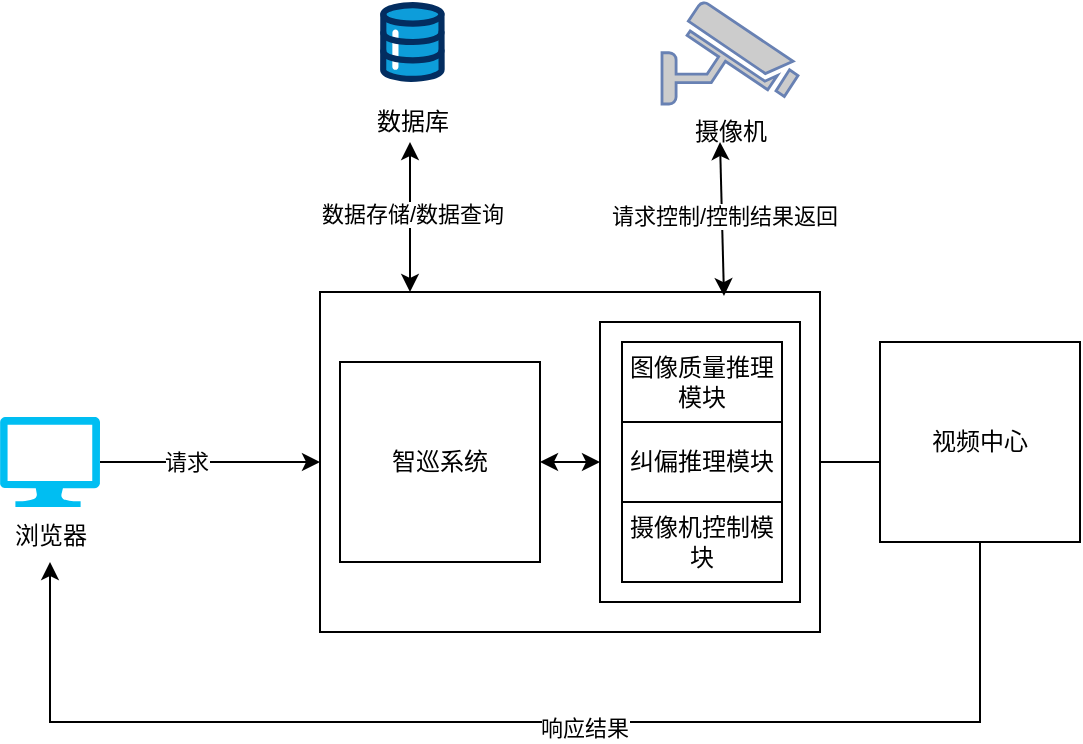 <mxfile version="24.4.3" type="github">
  <diagram name="第 1 页" id="RA2dW2QIf4sX7xkVH5Dw">
    <mxGraphModel dx="1194" dy="731" grid="1" gridSize="10" guides="1" tooltips="1" connect="1" arrows="1" fold="1" page="1" pageScale="1" pageWidth="827" pageHeight="1169" math="0" shadow="0">
      <root>
        <mxCell id="0" />
        <mxCell id="1" parent="0" />
        <mxCell id="c4xiFc3Pp5Zp70a9VGpr-2" value="" style="rounded=0;whiteSpace=wrap;html=1;align=left;verticalAlign=bottom;" vertex="1" parent="1">
          <mxGeometry x="230" y="265" width="250" height="170" as="geometry" />
        </mxCell>
        <mxCell id="c4xiFc3Pp5Zp70a9VGpr-37" value="" style="rounded=0;whiteSpace=wrap;html=1;" vertex="1" parent="1">
          <mxGeometry x="370" y="280" width="100" height="140" as="geometry" />
        </mxCell>
        <mxCell id="c4xiFc3Pp5Zp70a9VGpr-5" value="图像质量推理模块" style="rounded=0;whiteSpace=wrap;html=1;" vertex="1" parent="1">
          <mxGeometry x="381" y="290" width="80" height="40" as="geometry" />
        </mxCell>
        <mxCell id="c4xiFc3Pp5Zp70a9VGpr-7" value="" style="endArrow=classic;html=1;rounded=0;exitX=1;exitY=0.5;exitDx=0;exitDy=0;entryX=0;entryY=0.5;entryDx=0;entryDy=0;exitPerimeter=0;" edge="1" parent="1" source="c4xiFc3Pp5Zp70a9VGpr-30" target="c4xiFc3Pp5Zp70a9VGpr-2">
          <mxGeometry width="50" height="50" relative="1" as="geometry">
            <mxPoint x="160" y="350" as="sourcePoint" />
            <mxPoint x="440" y="380" as="targetPoint" />
          </mxGeometry>
        </mxCell>
        <mxCell id="c4xiFc3Pp5Zp70a9VGpr-8" value="请求" style="edgeLabel;html=1;align=center;verticalAlign=middle;resizable=0;points=[];" vertex="1" connectable="0" parent="c4xiFc3Pp5Zp70a9VGpr-7">
          <mxGeometry x="-0.343" relative="1" as="geometry">
            <mxPoint x="7" as="offset" />
          </mxGeometry>
        </mxCell>
        <mxCell id="c4xiFc3Pp5Zp70a9VGpr-11" value="" style="endArrow=classic;html=1;rounded=0;exitX=1;exitY=0.5;exitDx=0;exitDy=0;" edge="1" parent="1" source="c4xiFc3Pp5Zp70a9VGpr-2">
          <mxGeometry width="50" height="50" relative="1" as="geometry">
            <mxPoint x="390" y="430" as="sourcePoint" />
            <mxPoint x="95" y="400" as="targetPoint" />
            <Array as="points">
              <mxPoint x="560" y="350" />
              <mxPoint x="560" y="480" />
              <mxPoint x="95" y="480" />
            </Array>
          </mxGeometry>
        </mxCell>
        <mxCell id="c4xiFc3Pp5Zp70a9VGpr-14" value="响应结果" style="edgeLabel;html=1;align=center;verticalAlign=middle;resizable=0;points=[];" vertex="1" connectable="0" parent="c4xiFc3Pp5Zp70a9VGpr-11">
          <mxGeometry x="0.081" y="3" relative="1" as="geometry">
            <mxPoint as="offset" />
          </mxGeometry>
        </mxCell>
        <mxCell id="c4xiFc3Pp5Zp70a9VGpr-18" value="" style="endArrow=classic;startArrow=classic;html=1;rounded=0;entryX=0.5;entryY=1;entryDx=0;entryDy=0;exitX=0.5;exitY=0;exitDx=0;exitDy=0;" edge="1" parent="1">
          <mxGeometry width="50" height="50" relative="1" as="geometry">
            <mxPoint x="275" y="265" as="sourcePoint" />
            <mxPoint x="275" y="190" as="targetPoint" />
          </mxGeometry>
        </mxCell>
        <mxCell id="c4xiFc3Pp5Zp70a9VGpr-20" value="数据存储/数据查询" style="edgeLabel;html=1;align=center;verticalAlign=middle;resizable=0;points=[];" vertex="1" connectable="0" parent="c4xiFc3Pp5Zp70a9VGpr-18">
          <mxGeometry x="0.04" y="-1" relative="1" as="geometry">
            <mxPoint as="offset" />
          </mxGeometry>
        </mxCell>
        <mxCell id="c4xiFc3Pp5Zp70a9VGpr-24" value="" style="endArrow=classic;startArrow=classic;html=1;rounded=0;entryX=0.5;entryY=1;entryDx=0;entryDy=0;exitX=0.808;exitY=0.012;exitDx=0;exitDy=0;exitPerimeter=0;" edge="1" parent="1" source="c4xiFc3Pp5Zp70a9VGpr-2">
          <mxGeometry width="50" height="50" relative="1" as="geometry">
            <mxPoint x="430" y="260" as="sourcePoint" />
            <mxPoint x="430" y="190" as="targetPoint" />
          </mxGeometry>
        </mxCell>
        <mxCell id="c4xiFc3Pp5Zp70a9VGpr-28" value="请求控制/控制结果返回" style="edgeLabel;html=1;align=center;verticalAlign=middle;resizable=0;points=[];" vertex="1" connectable="0" parent="c4xiFc3Pp5Zp70a9VGpr-24">
          <mxGeometry x="0.039" y="-1" relative="1" as="geometry">
            <mxPoint as="offset" />
          </mxGeometry>
        </mxCell>
        <mxCell id="c4xiFc3Pp5Zp70a9VGpr-30" value="浏览器" style="verticalLabelPosition=bottom;html=1;verticalAlign=top;align=center;strokeColor=none;fillColor=#00BEF2;shape=mxgraph.azure.computer;pointerEvents=1;" vertex="1" parent="1">
          <mxGeometry x="70" y="327.5" width="50" height="45" as="geometry" />
        </mxCell>
        <mxCell id="c4xiFc3Pp5Zp70a9VGpr-32" value="摄像机" style="fontColor=#000000;verticalAlign=top;verticalLabelPosition=bottom;labelPosition=center;align=center;html=1;outlineConnect=0;fillColor=#CCCCCC;strokeColor=#6881B3;gradientColor=none;gradientDirection=north;strokeWidth=2;shape=mxgraph.networks.security_camera;" vertex="1" parent="1">
          <mxGeometry x="401" y="120" width="68" height="51" as="geometry" />
        </mxCell>
        <mxCell id="c4xiFc3Pp5Zp70a9VGpr-33" value="纠偏推理模块" style="rounded=0;whiteSpace=wrap;html=1;" vertex="1" parent="1">
          <mxGeometry x="381" y="330" width="80" height="40" as="geometry" />
        </mxCell>
        <mxCell id="c4xiFc3Pp5Zp70a9VGpr-34" value="摄像机控制模块" style="rounded=0;whiteSpace=wrap;html=1;" vertex="1" parent="1">
          <mxGeometry x="381" y="370" width="80" height="40" as="geometry" />
        </mxCell>
        <mxCell id="c4xiFc3Pp5Zp70a9VGpr-35" value="数据库" style="verticalLabelPosition=bottom;aspect=fixed;html=1;shape=mxgraph.salesforce.data;" vertex="1" parent="1">
          <mxGeometry x="260" y="120" width="32.4" height="40" as="geometry" />
        </mxCell>
        <mxCell id="c4xiFc3Pp5Zp70a9VGpr-36" value="智巡系统" style="whiteSpace=wrap;html=1;aspect=fixed;" vertex="1" parent="1">
          <mxGeometry x="240" y="300" width="100" height="100" as="geometry" />
        </mxCell>
        <mxCell id="c4xiFc3Pp5Zp70a9VGpr-38" value="" style="endArrow=classic;startArrow=classic;html=1;rounded=0;entryX=1;entryY=0.5;entryDx=0;entryDy=0;exitX=0;exitY=0.5;exitDx=0;exitDy=0;" edge="1" parent="1" source="c4xiFc3Pp5Zp70a9VGpr-37" target="c4xiFc3Pp5Zp70a9VGpr-36">
          <mxGeometry width="50" height="50" relative="1" as="geometry">
            <mxPoint x="390" y="430" as="sourcePoint" />
            <mxPoint x="440" y="380" as="targetPoint" />
          </mxGeometry>
        </mxCell>
        <mxCell id="c4xiFc3Pp5Zp70a9VGpr-39" value="视频中心" style="whiteSpace=wrap;html=1;aspect=fixed;" vertex="1" parent="1">
          <mxGeometry x="510" y="290" width="100" height="100" as="geometry" />
        </mxCell>
      </root>
    </mxGraphModel>
  </diagram>
</mxfile>
